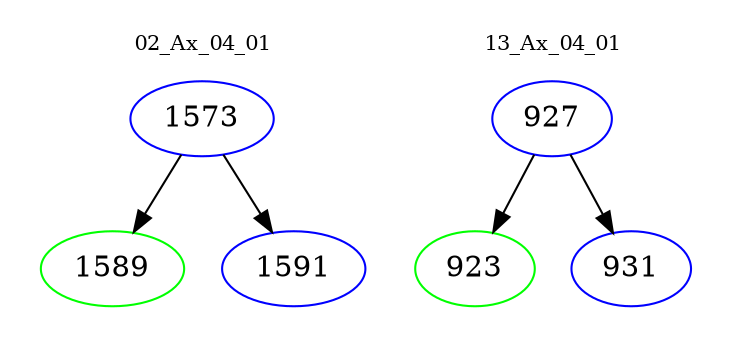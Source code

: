 digraph{
subgraph cluster_0 {
color = white
label = "02_Ax_04_01";
fontsize=10;
T0_1573 [label="1573", color="blue"]
T0_1573 -> T0_1589 [color="black"]
T0_1589 [label="1589", color="green"]
T0_1573 -> T0_1591 [color="black"]
T0_1591 [label="1591", color="blue"]
}
subgraph cluster_1 {
color = white
label = "13_Ax_04_01";
fontsize=10;
T1_927 [label="927", color="blue"]
T1_927 -> T1_923 [color="black"]
T1_923 [label="923", color="green"]
T1_927 -> T1_931 [color="black"]
T1_931 [label="931", color="blue"]
}
}
